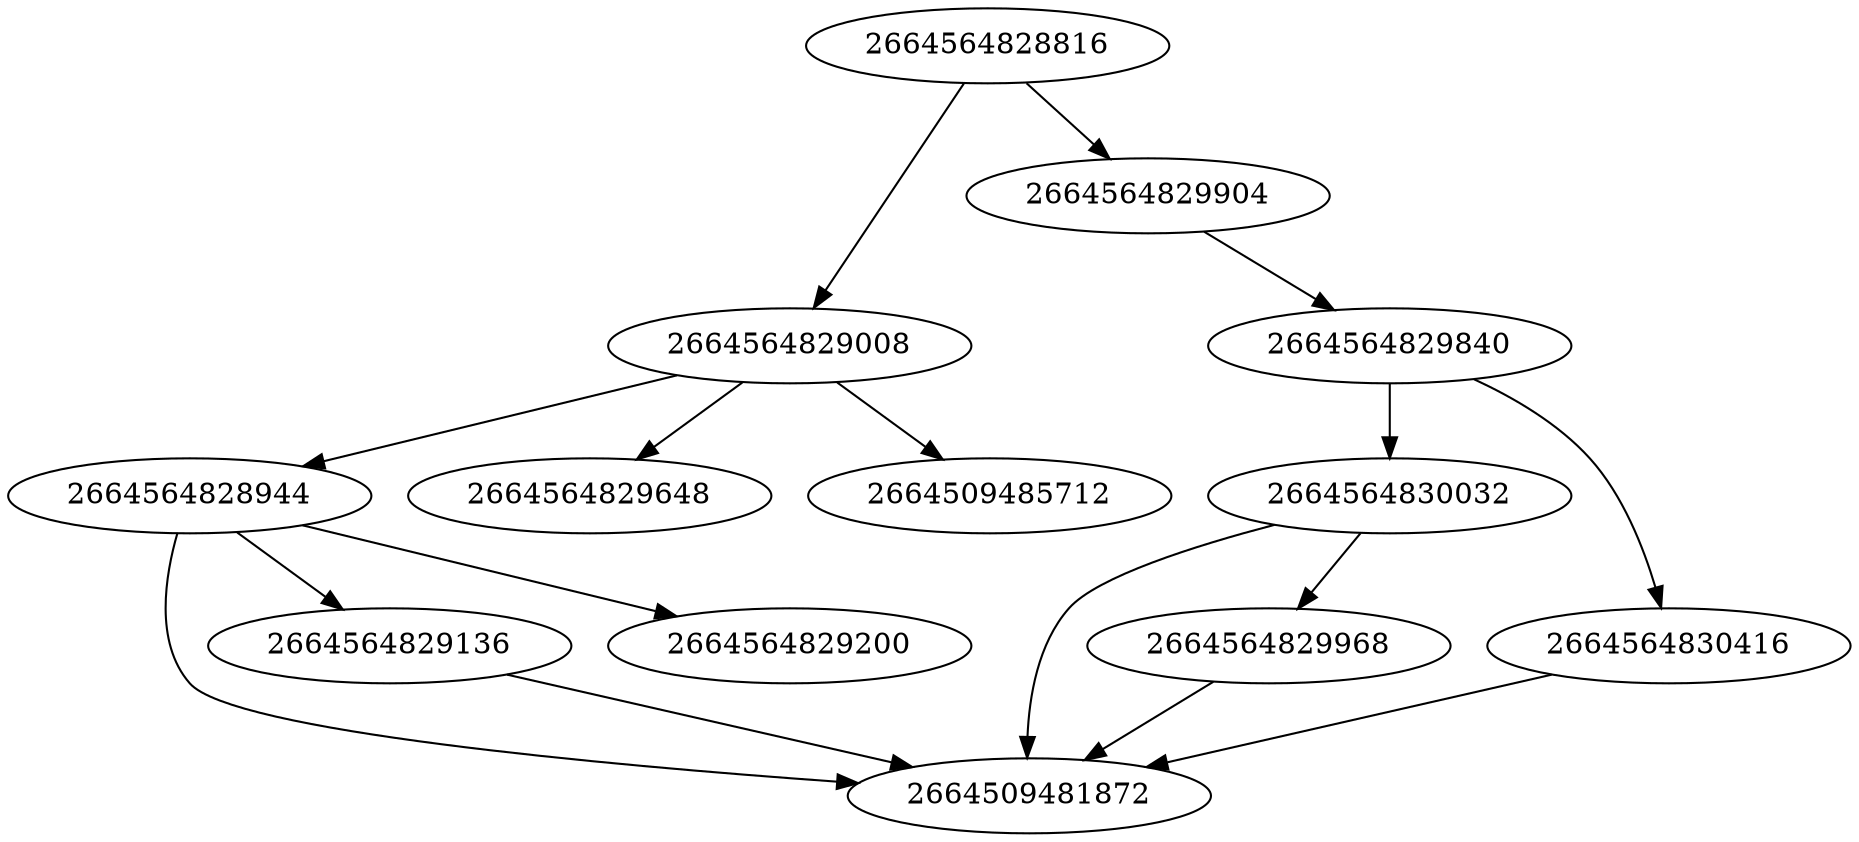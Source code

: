 strict digraph {
2664564830032 [type=Attribute];
2664509481872 [type=Load];
2664564830416 [type=Name];
2664564829968 [type=Name];
2664564828944 [type=Subscript];
2664564829008 [type=Compare];
2664564828816 [type=If];
2664564829648 [type=Constant];
2664509485712 [type=Eq];
2664564829904 [type=Expr];
2664564829840 [type=Call];
2664564829136 [type=Name];
2664564829200 [type=Constant];
2664564830032 -> 2664564829968;
2664564830032 -> 2664509481872;
2664564830416 -> 2664509481872;
2664564829968 -> 2664509481872;
2664564828944 -> 2664564829136;
2664564828944 -> 2664564829200;
2664564828944 -> 2664509481872;
2664564829008 -> 2664564828944;
2664564829008 -> 2664509485712;
2664564829008 -> 2664564829648;
2664564828816 -> 2664564829008;
2664564828816 -> 2664564829904;
2664564829904 -> 2664564829840;
2664564829840 -> 2664564830032;
2664564829840 -> 2664564830416;
2664564829136 -> 2664509481872;
}
